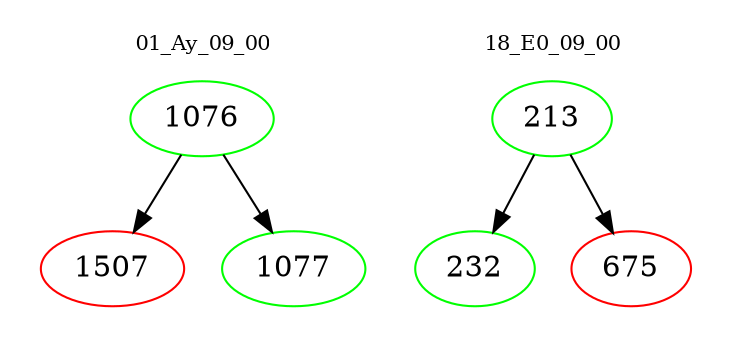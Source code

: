 digraph{
subgraph cluster_0 {
color = white
label = "01_Ay_09_00";
fontsize=10;
T0_1076 [label="1076", color="green"]
T0_1076 -> T0_1507 [color="black"]
T0_1507 [label="1507", color="red"]
T0_1076 -> T0_1077 [color="black"]
T0_1077 [label="1077", color="green"]
}
subgraph cluster_1 {
color = white
label = "18_E0_09_00";
fontsize=10;
T1_213 [label="213", color="green"]
T1_213 -> T1_232 [color="black"]
T1_232 [label="232", color="green"]
T1_213 -> T1_675 [color="black"]
T1_675 [label="675", color="red"]
}
}
